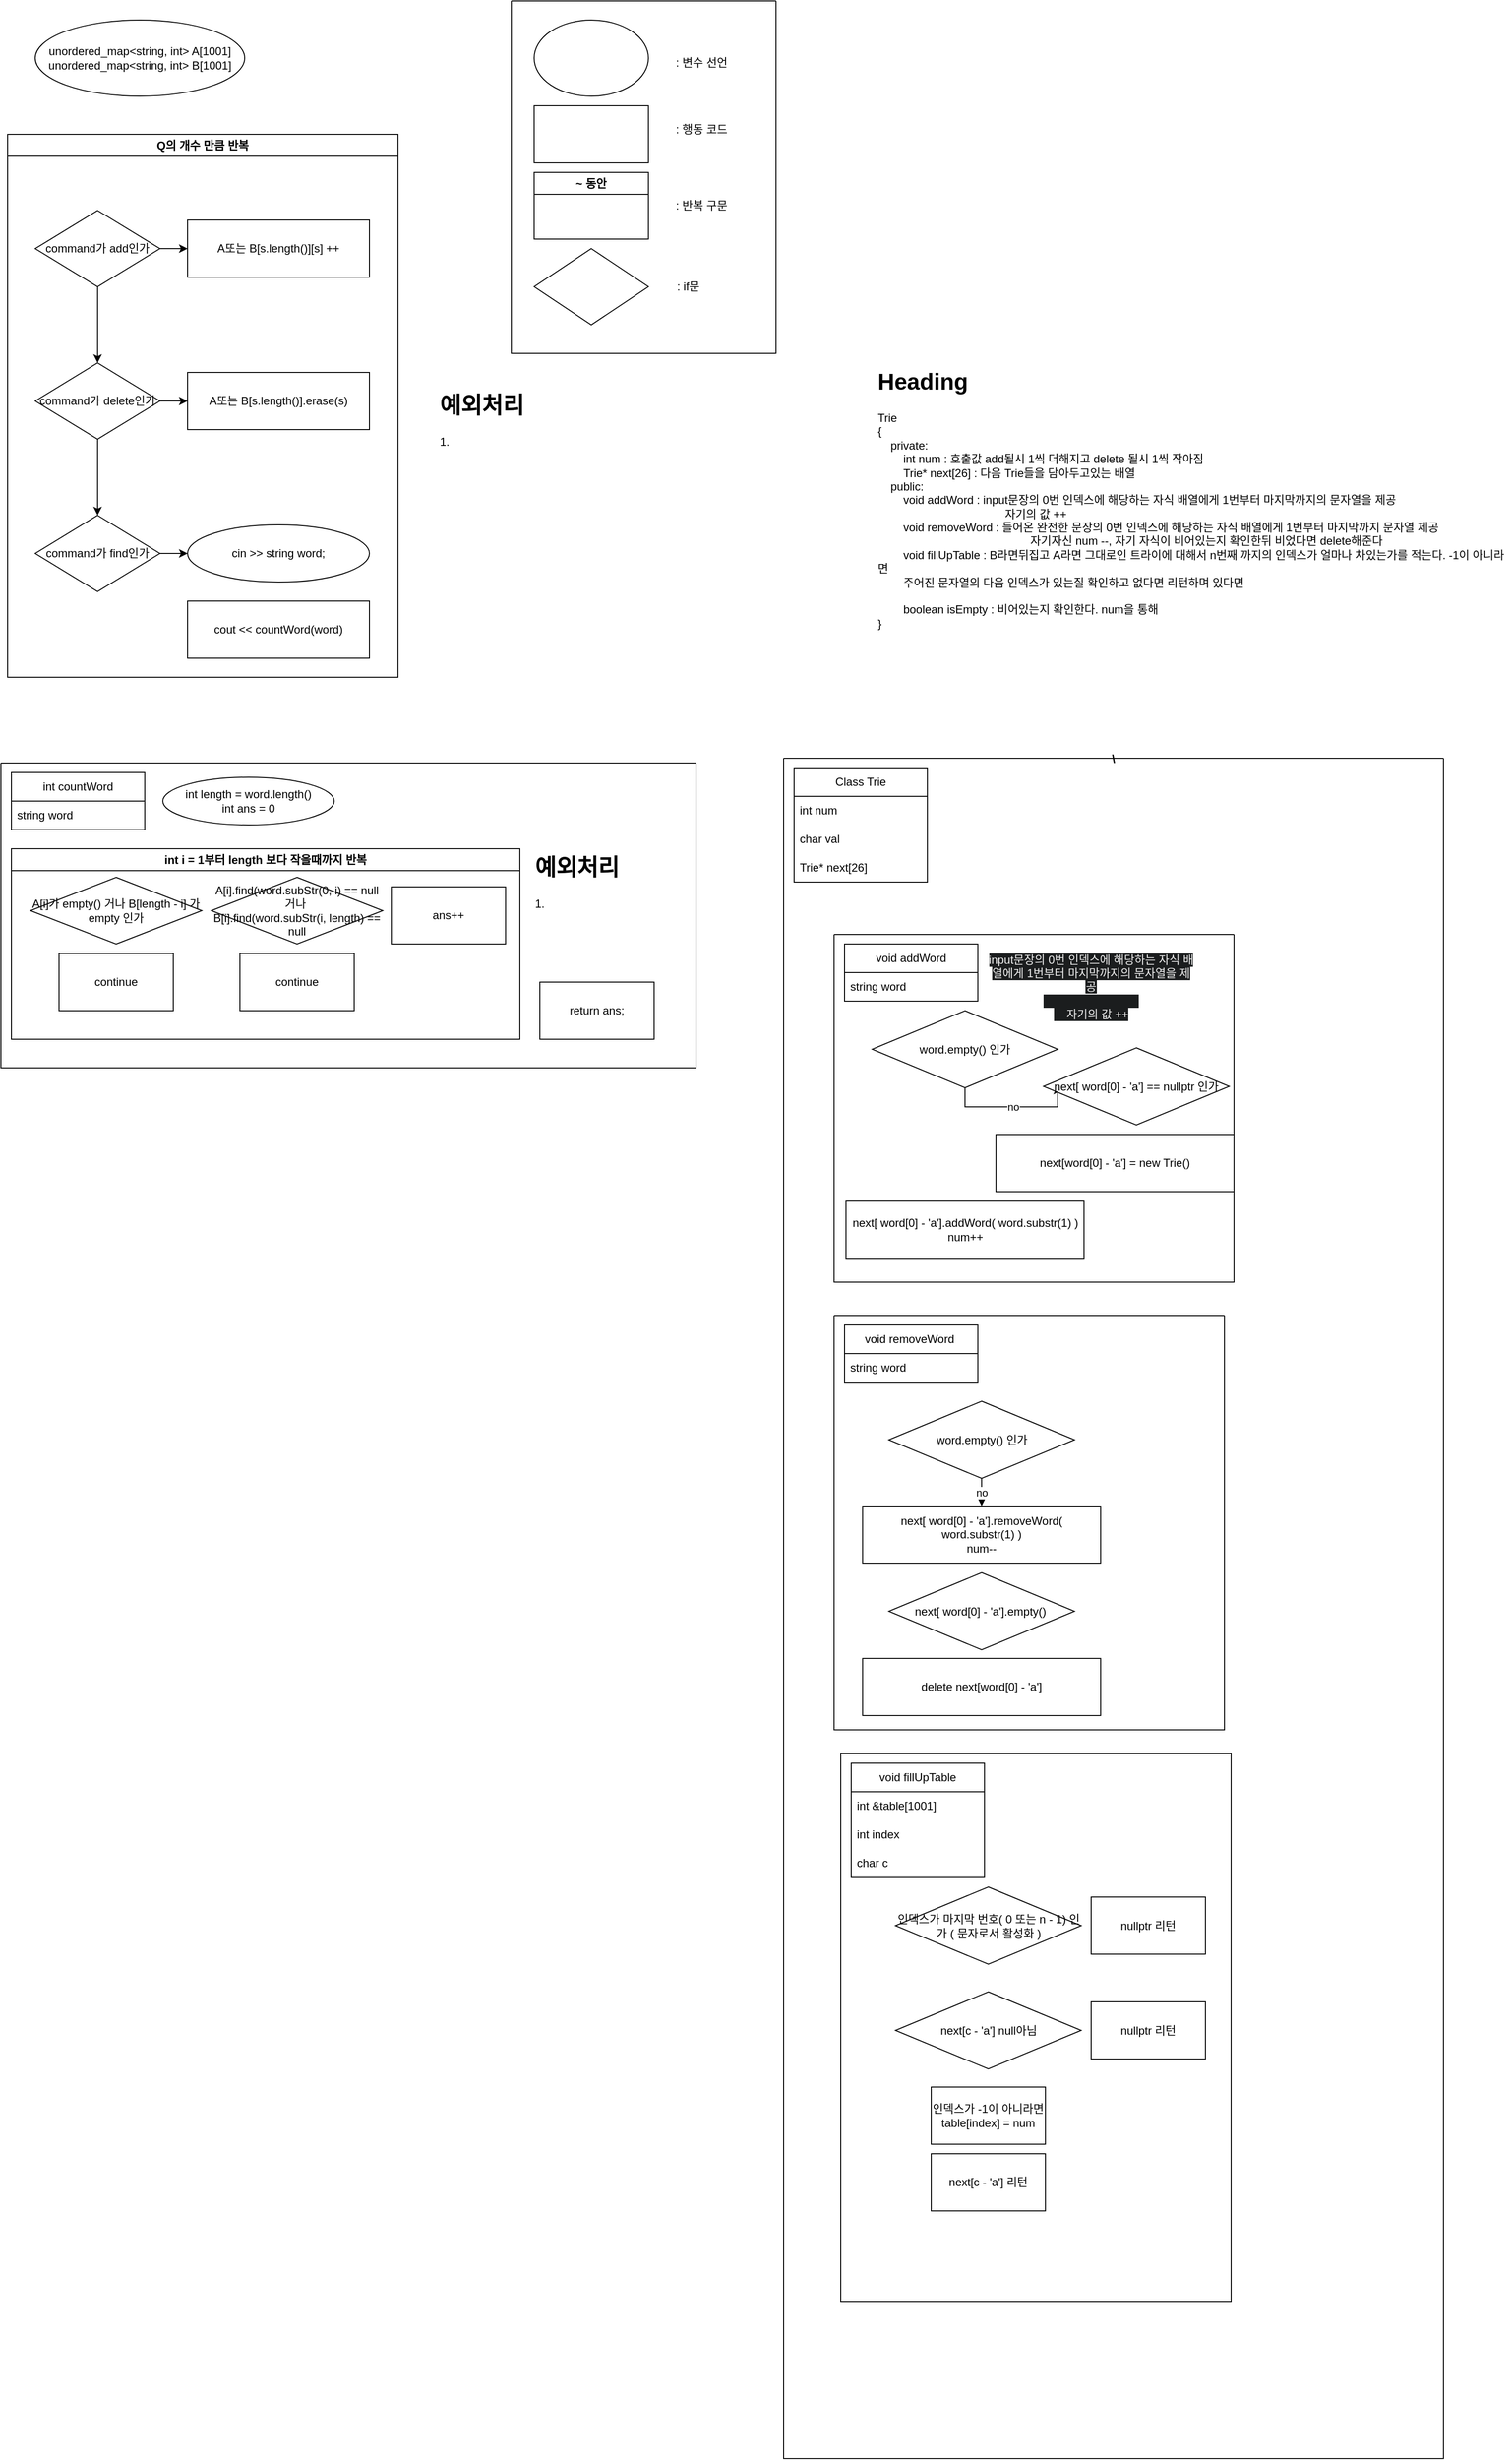 <mxfile version="23.1.5" type="device">
  <diagram name="페이지-1" id="mJYvhLLfE5og2Ke-VDfa">
    <mxGraphModel dx="1327" dy="783" grid="1" gridSize="10" guides="1" tooltips="1" connect="1" arrows="1" fold="1" page="1" pageScale="1" pageWidth="827" pageHeight="1169" math="0" shadow="0">
      <root>
        <mxCell id="0" />
        <mxCell id="1" parent="0" />
        <mxCell id="FhvKxsoOaMsX3Fl6zh21-1" value="" style="swimlane;startSize=0;" parent="1" vertex="1">
          <mxGeometry x="540" y="30" width="278" height="370" as="geometry" />
        </mxCell>
        <mxCell id="FhvKxsoOaMsX3Fl6zh21-2" value="" style="ellipse;whiteSpace=wrap;html=1;" parent="FhvKxsoOaMsX3Fl6zh21-1" vertex="1">
          <mxGeometry x="24" y="20" width="120" height="80" as="geometry" />
        </mxCell>
        <mxCell id="FhvKxsoOaMsX3Fl6zh21-3" value=": 변수 선언" style="text;html=1;align=center;verticalAlign=middle;whiteSpace=wrap;rounded=0;" parent="FhvKxsoOaMsX3Fl6zh21-1" vertex="1">
          <mxGeometry x="170" y="50" width="60" height="30" as="geometry" />
        </mxCell>
        <mxCell id="FhvKxsoOaMsX3Fl6zh21-4" value="" style="rounded=0;whiteSpace=wrap;html=1;" parent="FhvKxsoOaMsX3Fl6zh21-1" vertex="1">
          <mxGeometry x="24" y="110" width="120" height="60" as="geometry" />
        </mxCell>
        <mxCell id="FhvKxsoOaMsX3Fl6zh21-5" value=": 행동 코드" style="text;html=1;align=center;verticalAlign=middle;whiteSpace=wrap;rounded=0;" parent="FhvKxsoOaMsX3Fl6zh21-1" vertex="1">
          <mxGeometry x="170" y="120" width="60" height="30" as="geometry" />
        </mxCell>
        <mxCell id="FhvKxsoOaMsX3Fl6zh21-6" value="~ 동안" style="swimlane;whiteSpace=wrap;html=1;" parent="FhvKxsoOaMsX3Fl6zh21-1" vertex="1">
          <mxGeometry x="24" y="180" width="120" height="70" as="geometry" />
        </mxCell>
        <mxCell id="FhvKxsoOaMsX3Fl6zh21-7" value=": 반복 구문" style="text;html=1;align=center;verticalAlign=middle;whiteSpace=wrap;rounded=0;" parent="FhvKxsoOaMsX3Fl6zh21-1" vertex="1">
          <mxGeometry x="170" y="200" width="60" height="30" as="geometry" />
        </mxCell>
        <mxCell id="FhvKxsoOaMsX3Fl6zh21-8" value="" style="rhombus;whiteSpace=wrap;html=1;" parent="FhvKxsoOaMsX3Fl6zh21-1" vertex="1">
          <mxGeometry x="24" y="260" width="120" height="80" as="geometry" />
        </mxCell>
        <mxCell id="FhvKxsoOaMsX3Fl6zh21-9" value=": if문" style="text;html=1;align=center;verticalAlign=middle;whiteSpace=wrap;rounded=0;" parent="FhvKxsoOaMsX3Fl6zh21-1" vertex="1">
          <mxGeometry x="156" y="285" width="60" height="30" as="geometry" />
        </mxCell>
        <mxCell id="FhvKxsoOaMsX3Fl6zh21-10" value="unordered_map&amp;lt;string, int&amp;gt; A[1001]&lt;br&gt;unordered_map&amp;lt;string, int&amp;gt; B[1001]" style="ellipse;whiteSpace=wrap;html=1;" parent="1" vertex="1">
          <mxGeometry x="40" y="50" width="220" height="80" as="geometry" />
        </mxCell>
        <mxCell id="FhvKxsoOaMsX3Fl6zh21-12" value="" style="group" parent="1" vertex="1" connectable="0">
          <mxGeometry x="10" y="170" width="640" height="650" as="geometry" />
        </mxCell>
        <mxCell id="FhvKxsoOaMsX3Fl6zh21-13" value="Q의 개수 만큼 반복" style="swimlane;whiteSpace=wrap;html=1;" parent="FhvKxsoOaMsX3Fl6zh21-12" vertex="1">
          <mxGeometry x="1" width="410" height="570" as="geometry" />
        </mxCell>
        <mxCell id="FhvKxsoOaMsX3Fl6zh21-17" value="" style="edgeStyle=orthogonalEdgeStyle;rounded=0;orthogonalLoop=1;jettySize=auto;html=1;" parent="FhvKxsoOaMsX3Fl6zh21-13" source="FhvKxsoOaMsX3Fl6zh21-15" target="FhvKxsoOaMsX3Fl6zh21-16" edge="1">
          <mxGeometry relative="1" as="geometry" />
        </mxCell>
        <mxCell id="FhvKxsoOaMsX3Fl6zh21-21" value="" style="edgeStyle=orthogonalEdgeStyle;rounded=0;orthogonalLoop=1;jettySize=auto;html=1;" parent="FhvKxsoOaMsX3Fl6zh21-13" source="FhvKxsoOaMsX3Fl6zh21-15" target="FhvKxsoOaMsX3Fl6zh21-20" edge="1">
          <mxGeometry relative="1" as="geometry" />
        </mxCell>
        <mxCell id="FhvKxsoOaMsX3Fl6zh21-15" value="command가 add인가" style="rhombus;whiteSpace=wrap;html=1;" parent="FhvKxsoOaMsX3Fl6zh21-13" vertex="1">
          <mxGeometry x="29" y="80" width="131" height="80" as="geometry" />
        </mxCell>
        <mxCell id="FhvKxsoOaMsX3Fl6zh21-19" value="" style="edgeStyle=orthogonalEdgeStyle;rounded=0;orthogonalLoop=1;jettySize=auto;html=1;" parent="FhvKxsoOaMsX3Fl6zh21-13" source="FhvKxsoOaMsX3Fl6zh21-16" target="FhvKxsoOaMsX3Fl6zh21-18" edge="1">
          <mxGeometry relative="1" as="geometry" />
        </mxCell>
        <mxCell id="FhvKxsoOaMsX3Fl6zh21-23" value="" style="edgeStyle=orthogonalEdgeStyle;rounded=0;orthogonalLoop=1;jettySize=auto;html=1;" parent="FhvKxsoOaMsX3Fl6zh21-13" source="FhvKxsoOaMsX3Fl6zh21-16" target="FhvKxsoOaMsX3Fl6zh21-22" edge="1">
          <mxGeometry relative="1" as="geometry" />
        </mxCell>
        <mxCell id="FhvKxsoOaMsX3Fl6zh21-16" value="command가 delete인가" style="rhombus;whiteSpace=wrap;html=1;" parent="FhvKxsoOaMsX3Fl6zh21-13" vertex="1">
          <mxGeometry x="29" y="240" width="131" height="80" as="geometry" />
        </mxCell>
        <mxCell id="FhvKxsoOaMsX3Fl6zh21-28" value="" style="edgeStyle=orthogonalEdgeStyle;rounded=0;orthogonalLoop=1;jettySize=auto;html=1;" parent="FhvKxsoOaMsX3Fl6zh21-13" source="FhvKxsoOaMsX3Fl6zh21-18" target="FhvKxsoOaMsX3Fl6zh21-27" edge="1">
          <mxGeometry relative="1" as="geometry" />
        </mxCell>
        <mxCell id="FhvKxsoOaMsX3Fl6zh21-18" value="command가 find인가" style="rhombus;whiteSpace=wrap;html=1;" parent="FhvKxsoOaMsX3Fl6zh21-13" vertex="1">
          <mxGeometry x="29" y="400" width="131" height="80" as="geometry" />
        </mxCell>
        <mxCell id="FhvKxsoOaMsX3Fl6zh21-20" value="A또는 B[s.length()][s] ++" style="rounded=0;whiteSpace=wrap;html=1;" parent="FhvKxsoOaMsX3Fl6zh21-13" vertex="1">
          <mxGeometry x="189" y="90" width="191" height="60" as="geometry" />
        </mxCell>
        <mxCell id="FhvKxsoOaMsX3Fl6zh21-22" value="A또는 B[s.length()].erase(s)" style="rounded=0;whiteSpace=wrap;html=1;" parent="FhvKxsoOaMsX3Fl6zh21-13" vertex="1">
          <mxGeometry x="189" y="250" width="191" height="60" as="geometry" />
        </mxCell>
        <mxCell id="FhvKxsoOaMsX3Fl6zh21-26" value="cout &amp;lt;&amp;lt; countWord(word)" style="whiteSpace=wrap;html=1;" parent="FhvKxsoOaMsX3Fl6zh21-13" vertex="1">
          <mxGeometry x="189" y="490" width="191" height="60" as="geometry" />
        </mxCell>
        <mxCell id="FhvKxsoOaMsX3Fl6zh21-27" value="cin &amp;gt;&amp;gt; string word;" style="ellipse;whiteSpace=wrap;html=1;" parent="FhvKxsoOaMsX3Fl6zh21-13" vertex="1">
          <mxGeometry x="189" y="410" width="191" height="60" as="geometry" />
        </mxCell>
        <mxCell id="FhvKxsoOaMsX3Fl6zh21-14" value="&lt;h1&gt;예외처리&lt;/h1&gt;&lt;p&gt;1.&amp;nbsp;&lt;/p&gt;" style="text;html=1;spacing=5;spacingTop=-20;whiteSpace=wrap;overflow=hidden;rounded=0;" parent="FhvKxsoOaMsX3Fl6zh21-12" vertex="1">
          <mxGeometry x="450" y="265" width="190" height="120" as="geometry" />
        </mxCell>
        <mxCell id="FhvKxsoOaMsX3Fl6zh21-35" value="" style="swimlane;startSize=0;" parent="1" vertex="1">
          <mxGeometry x="4" y="830" width="730" height="320" as="geometry" />
        </mxCell>
        <mxCell id="FhvKxsoOaMsX3Fl6zh21-29" value="int countWord" style="swimlane;fontStyle=0;childLayout=stackLayout;horizontal=1;startSize=30;horizontalStack=0;resizeParent=1;resizeParentMax=0;resizeLast=0;collapsible=1;marginBottom=0;whiteSpace=wrap;html=1;" parent="FhvKxsoOaMsX3Fl6zh21-35" vertex="1">
          <mxGeometry x="11" y="10" width="140" height="60" as="geometry" />
        </mxCell>
        <mxCell id="FhvKxsoOaMsX3Fl6zh21-30" value="string word" style="text;strokeColor=none;fillColor=none;align=left;verticalAlign=middle;spacingLeft=4;spacingRight=4;overflow=hidden;points=[[0,0.5],[1,0.5]];portConstraint=eastwest;rotatable=0;whiteSpace=wrap;html=1;" parent="FhvKxsoOaMsX3Fl6zh21-29" vertex="1">
          <mxGeometry y="30" width="140" height="30" as="geometry" />
        </mxCell>
        <mxCell id="FhvKxsoOaMsX3Fl6zh21-37" value="int length = word.length()&lt;br&gt;int ans = 0" style="ellipse;whiteSpace=wrap;html=1;" parent="FhvKxsoOaMsX3Fl6zh21-35" vertex="1">
          <mxGeometry x="170" y="15" width="180" height="50" as="geometry" />
        </mxCell>
        <mxCell id="FhvKxsoOaMsX3Fl6zh21-40" value="return ans;" style="rounded=0;whiteSpace=wrap;html=1;" parent="FhvKxsoOaMsX3Fl6zh21-35" vertex="1">
          <mxGeometry x="566" y="230" width="120" height="60" as="geometry" />
        </mxCell>
        <mxCell id="FhvKxsoOaMsX3Fl6zh21-55" value="" style="group" parent="FhvKxsoOaMsX3Fl6zh21-35" vertex="1" connectable="0">
          <mxGeometry y="80" width="730" height="210" as="geometry" />
        </mxCell>
        <mxCell id="FhvKxsoOaMsX3Fl6zh21-57" value="&lt;h1&gt;예외처리&lt;/h1&gt;&lt;p&gt;1.&amp;nbsp;&lt;/p&gt;" style="text;html=1;spacing=5;spacingTop=-20;whiteSpace=wrap;overflow=hidden;rounded=0;" parent="FhvKxsoOaMsX3Fl6zh21-55" vertex="1">
          <mxGeometry x="556" y="10" width="155" height="120" as="geometry" />
        </mxCell>
        <mxCell id="FhvKxsoOaMsX3Fl6zh21-39" value="int i = 1부터 length 보다 작을때까지 반복" style="swimlane;whiteSpace=wrap;html=1;" parent="FhvKxsoOaMsX3Fl6zh21-55" vertex="1">
          <mxGeometry x="11" y="10" width="534" height="200" as="geometry" />
        </mxCell>
        <mxCell id="FhvKxsoOaMsX3Fl6zh21-42" value="A[i]가 empty() 거나 B[length - i] 가 empty 인가" style="rhombus;whiteSpace=wrap;html=1;" parent="FhvKxsoOaMsX3Fl6zh21-39" vertex="1">
          <mxGeometry x="20" y="30" width="180" height="70" as="geometry" />
        </mxCell>
        <mxCell id="FhvKxsoOaMsX3Fl6zh21-44" value="continue" style="rounded=0;whiteSpace=wrap;html=1;" parent="FhvKxsoOaMsX3Fl6zh21-39" vertex="1">
          <mxGeometry x="50" y="110" width="120" height="60" as="geometry" />
        </mxCell>
        <mxCell id="FhvKxsoOaMsX3Fl6zh21-47" value="A[i].find(word.subStr(0, i) == null 거나&amp;nbsp;&lt;br&gt;B[i].find(word.subStr(i, length) == null" style="rhombus;whiteSpace=wrap;html=1;" parent="FhvKxsoOaMsX3Fl6zh21-39" vertex="1">
          <mxGeometry x="210" y="30" width="180" height="70" as="geometry" />
        </mxCell>
        <mxCell id="FhvKxsoOaMsX3Fl6zh21-48" value="continue" style="rounded=0;whiteSpace=wrap;html=1;" parent="FhvKxsoOaMsX3Fl6zh21-39" vertex="1">
          <mxGeometry x="240" y="110" width="120" height="60" as="geometry" />
        </mxCell>
        <mxCell id="FhvKxsoOaMsX3Fl6zh21-54" value="ans++" style="rounded=0;whiteSpace=wrap;html=1;" parent="FhvKxsoOaMsX3Fl6zh21-39" vertex="1">
          <mxGeometry x="399" y="40" width="120" height="60" as="geometry" />
        </mxCell>
        <mxCell id="P_EoNst60TyOaDxSn-2_-1" value="&lt;h1&gt;Heading&lt;/h1&gt;&lt;p&gt;Trie &lt;br/&gt;{&lt;br/&gt;&lt;span style=&quot;white-space: pre;&quot;&gt;&amp;nbsp;&amp;nbsp;&amp;nbsp;&amp;nbsp;&lt;/span&gt;private:&lt;br/&gt;&lt;span style=&quot;white-space: pre;&quot;&gt;&amp;nbsp;&amp;nbsp;&amp;nbsp;&amp;nbsp;&lt;/span&gt;&lt;span style=&quot;white-space: pre;&quot;&gt;&amp;nbsp;&amp;nbsp;&amp;nbsp;&amp;nbsp;&lt;/span&gt;int num : 호출값 add될시 1씩 더해지고 delete 될시 1씩 작아짐 &lt;br/&gt;&lt;span style=&quot;white-space: pre;&quot;&gt;&amp;nbsp;&amp;nbsp;&amp;nbsp;&amp;nbsp;&lt;/span&gt;&lt;span style=&quot;white-space: pre;&quot;&gt;&amp;nbsp;&amp;nbsp;&amp;nbsp;&amp;nbsp;&lt;/span&gt;Trie* next[26] : 다음 Trie들을 담아두고있는 배열&lt;br/&gt;&lt;span style=&quot;white-space: pre;&quot;&gt;&amp;nbsp;&amp;nbsp;&amp;nbsp;&amp;nbsp;&lt;/span&gt;public:&lt;br/&gt;&lt;span style=&quot;white-space: pre;&quot;&gt;&amp;nbsp;&amp;nbsp;&amp;nbsp;&amp;nbsp;&lt;/span&gt;&lt;span style=&quot;white-space: pre;&quot;&gt;&amp;nbsp;&amp;nbsp;&amp;nbsp;&amp;nbsp;&lt;/span&gt;void addWord : input문장의 0번 인덱스에 해당하는 자식 배열에게 1번부터 마지막까지의 문자열을 제공&lt;br/&gt;&lt;span style=&quot;white-space: pre;&quot;&gt;&amp;nbsp;&amp;nbsp;&amp;nbsp;&amp;nbsp;&lt;/span&gt;&lt;span style=&quot;white-space: pre;&quot;&gt;&amp;nbsp;&amp;nbsp;&amp;nbsp;&amp;nbsp;&lt;/span&gt;&lt;span style=&quot;white-space: pre;&quot;&gt;&amp;nbsp;&amp;nbsp;&amp;nbsp;&amp;nbsp;&lt;/span&gt;&lt;span style=&quot;white-space: pre;&quot;&gt;&amp;nbsp;&amp;nbsp;&amp;nbsp;&amp;nbsp;&lt;/span&gt;&lt;span style=&quot;white-space: pre;&quot;&gt;&amp;nbsp;&amp;nbsp;&amp;nbsp;&amp;nbsp;&lt;/span&gt;&lt;span style=&quot;white-space: pre;&quot;&gt;&amp;nbsp;&amp;nbsp;&amp;nbsp;&amp;nbsp;&lt;/span&gt;&lt;span style=&quot;white-space: pre;&quot;&gt;&amp;nbsp;&amp;nbsp;&amp;nbsp;&amp;nbsp;&lt;/span&gt;&lt;span style=&quot;white-space: pre;&quot;&gt;&amp;nbsp;&amp;nbsp;&amp;nbsp;&amp;nbsp;&lt;/span&gt;&lt;span style=&quot;white-space: pre;&quot;&gt;&amp;nbsp;&amp;nbsp;&amp;nbsp;&amp;nbsp;&lt;/span&gt;&lt;span style=&quot;white-space: pre;&quot;&gt;&amp;nbsp;&amp;nbsp;&amp;nbsp;&amp;nbsp;&lt;/span&gt;자기의 값 ++  &lt;br/&gt;&lt;span style=&quot;white-space: pre;&quot;&gt;&amp;nbsp;&amp;nbsp;&amp;nbsp;&amp;nbsp;&lt;/span&gt;&lt;span style=&quot;white-space: pre;&quot;&gt;&amp;nbsp;&amp;nbsp;&amp;nbsp;&amp;nbsp;&lt;/span&gt;void removeWord : 들어온 완전한 문장의 0번 인덱스에 해당하는 자식 배열에게 1번부터 마지막까지 문자열 제공&lt;br/&gt;&lt;span style=&quot;white-space: pre;&quot;&gt;&amp;nbsp;&amp;nbsp;&amp;nbsp;&amp;nbsp;&lt;/span&gt;&lt;span style=&quot;white-space: pre;&quot;&gt;&amp;nbsp;&amp;nbsp;&amp;nbsp;&amp;nbsp;&lt;/span&gt;&lt;span style=&quot;white-space: pre;&quot;&gt;&amp;nbsp;&amp;nbsp;&amp;nbsp;&amp;nbsp;&lt;/span&gt;&lt;span style=&quot;white-space: pre;&quot;&gt;&amp;nbsp;&amp;nbsp;&amp;nbsp;&amp;nbsp;&lt;/span&gt;&lt;span style=&quot;white-space: pre;&quot;&gt;&amp;nbsp;&amp;nbsp;&amp;nbsp;&amp;nbsp;&lt;/span&gt;&lt;span style=&quot;white-space: pre;&quot;&gt;&amp;nbsp;&amp;nbsp;&amp;nbsp;&amp;nbsp;&lt;/span&gt;&lt;span style=&quot;white-space: pre;&quot;&gt;&amp;nbsp;&amp;nbsp;&amp;nbsp;&amp;nbsp;&lt;/span&gt;&lt;span style=&quot;white-space: pre;&quot;&gt;&amp;nbsp;&amp;nbsp;&amp;nbsp;&amp;nbsp;&lt;/span&gt;&lt;span style=&quot;white-space: pre;&quot;&gt;&amp;nbsp;&amp;nbsp;&amp;nbsp;&amp;nbsp;&lt;/span&gt;&lt;span style=&quot;white-space: pre;&quot;&gt;&amp;nbsp;&amp;nbsp;&amp;nbsp;&amp;nbsp;&lt;/span&gt;&lt;span style=&quot;white-space: pre;&quot;&gt;&amp;nbsp;&amp;nbsp;&amp;nbsp;&amp;nbsp;&lt;/span&gt;&lt;span style=&quot;white-space: pre;&quot;&gt;&amp;nbsp;&amp;nbsp;&amp;nbsp;&amp;nbsp;&lt;/span&gt;자기자신 num --, 자기 자식이 비어있는지 확인한뒤 비었다면 delete해준다&lt;br/&gt;&lt;span style=&quot;white-space: pre;&quot;&gt;&amp;nbsp;&amp;nbsp;&amp;nbsp;&amp;nbsp;&lt;/span&gt;&lt;span style=&quot;white-space: pre;&quot;&gt;&amp;nbsp;&amp;nbsp;&amp;nbsp;&amp;nbsp;&lt;/span&gt;void fillUpTable : B라면뒤집고 A라면 그대로인 트라이에 대해서 n번째 까지의 인덱스가 얼마나 차있는가를 적는다. -1이 아니라면&lt;br/&gt;&lt;span style=&quot;white-space: pre;&quot;&gt;&amp;nbsp;&amp;nbsp;&amp;nbsp;&amp;nbsp;&lt;/span&gt;&lt;span style=&quot;white-space: pre;&quot;&gt;&amp;nbsp;&amp;nbsp;&amp;nbsp;&amp;nbsp;&lt;/span&gt;주어진 문자열의 다음 인덱스가 있는질 확인하고 없다면 리턴하며 있다면&lt;br/&gt;&lt;span style=&quot;white-space: pre;&quot;&gt;&amp;nbsp;&amp;nbsp;&amp;nbsp;&amp;nbsp;&lt;/span&gt;&lt;span style=&quot;white-space: pre;&quot;&gt;&amp;nbsp;&amp;nbsp;&amp;nbsp;&amp;nbsp;&lt;/span&gt;&lt;span style=&quot;white-space: pre;&quot;&gt;&amp;nbsp;&amp;nbsp;&amp;nbsp;&amp;nbsp;&lt;/span&gt;&lt;br/&gt;&lt;span style=&quot;white-space: pre;&quot;&gt;&amp;nbsp;&amp;nbsp;&amp;nbsp;&amp;nbsp;&lt;/span&gt;&lt;span style=&quot;white-space: pre;&quot;&gt;&amp;nbsp;&amp;nbsp;&amp;nbsp;&amp;nbsp;&lt;/span&gt;boolean isEmpty : 비어있는지 확인한다. num을 통해&lt;br/&gt;}&amp;nbsp;&lt;br/&gt;&lt;br&gt;&lt;/p&gt;" style="text;html=1;spacing=5;spacingTop=-20;whiteSpace=wrap;overflow=hidden;rounded=0;" parent="1" vertex="1">
          <mxGeometry x="920" y="410" width="670" height="390" as="geometry" />
        </mxCell>
        <mxCell id="P_EoNst60TyOaDxSn-2_-7" value="\" style="swimlane;startSize=0;" parent="1" vertex="1">
          <mxGeometry x="826" y="825" width="693" height="1785" as="geometry" />
        </mxCell>
        <mxCell id="P_EoNst60TyOaDxSn-2_-8" value="Class Trie" style="swimlane;fontStyle=0;childLayout=stackLayout;horizontal=1;startSize=30;horizontalStack=0;resizeParent=1;resizeParentMax=0;resizeLast=0;collapsible=1;marginBottom=0;whiteSpace=wrap;html=1;" parent="P_EoNst60TyOaDxSn-2_-7" vertex="1">
          <mxGeometry x="11" y="10" width="140" height="120" as="geometry" />
        </mxCell>
        <mxCell id="P_EoNst60TyOaDxSn-2_-12" value="int num" style="text;strokeColor=none;fillColor=none;align=left;verticalAlign=middle;spacingLeft=4;spacingRight=4;overflow=hidden;points=[[0,0.5],[1,0.5]];portConstraint=eastwest;rotatable=0;whiteSpace=wrap;html=1;" parent="P_EoNst60TyOaDxSn-2_-8" vertex="1">
          <mxGeometry y="30" width="140" height="30" as="geometry" />
        </mxCell>
        <mxCell id="P_EoNst60TyOaDxSn-2_-13" value="char val" style="text;strokeColor=none;fillColor=none;align=left;verticalAlign=middle;spacingLeft=4;spacingRight=4;overflow=hidden;points=[[0,0.5],[1,0.5]];portConstraint=eastwest;rotatable=0;whiteSpace=wrap;html=1;" parent="P_EoNst60TyOaDxSn-2_-8" vertex="1">
          <mxGeometry y="60" width="140" height="30" as="geometry" />
        </mxCell>
        <mxCell id="P_EoNst60TyOaDxSn-2_-9" value="Trie* next[26]" style="text;strokeColor=none;fillColor=none;align=left;verticalAlign=middle;spacingLeft=4;spacingRight=4;overflow=hidden;points=[[0,0.5],[1,0.5]];portConstraint=eastwest;rotatable=0;whiteSpace=wrap;html=1;" parent="P_EoNst60TyOaDxSn-2_-8" vertex="1">
          <mxGeometry y="90" width="140" height="30" as="geometry" />
        </mxCell>
        <mxCell id="P_EoNst60TyOaDxSn-2_-14" value="" style="swimlane;startSize=0;" parent="P_EoNst60TyOaDxSn-2_-7" vertex="1">
          <mxGeometry x="53" y="185" width="420" height="365" as="geometry" />
        </mxCell>
        <mxCell id="P_EoNst60TyOaDxSn-2_-15" value="void addWord" style="swimlane;fontStyle=0;childLayout=stackLayout;horizontal=1;startSize=30;horizontalStack=0;resizeParent=1;resizeParentMax=0;resizeLast=0;collapsible=1;marginBottom=0;whiteSpace=wrap;html=1;" parent="P_EoNst60TyOaDxSn-2_-14" vertex="1">
          <mxGeometry x="11" y="10" width="140" height="60" as="geometry" />
        </mxCell>
        <mxCell id="P_EoNst60TyOaDxSn-2_-16" value="string word" style="text;strokeColor=none;fillColor=none;align=left;verticalAlign=middle;spacingLeft=4;spacingRight=4;overflow=hidden;points=[[0,0.5],[1,0.5]];portConstraint=eastwest;rotatable=0;whiteSpace=wrap;html=1;" parent="P_EoNst60TyOaDxSn-2_-15" vertex="1">
          <mxGeometry y="30" width="140" height="30" as="geometry" />
        </mxCell>
        <mxCell id="P_EoNst60TyOaDxSn-2_-18" value="next[ word[0] - &#39;a&#39;].addWord( word.substr(1) )&lt;br&gt;num++" style="rounded=0;whiteSpace=wrap;html=1;" parent="P_EoNst60TyOaDxSn-2_-14" vertex="1">
          <mxGeometry x="12.5" y="280" width="250" height="60" as="geometry" />
        </mxCell>
        <mxCell id="P_EoNst60TyOaDxSn-2_-21" value="no" style="edgeStyle=orthogonalEdgeStyle;rounded=0;orthogonalLoop=1;jettySize=auto;html=1;entryX=0.076;entryY=0.491;entryDx=0;entryDy=0;entryPerimeter=0;" parent="P_EoNst60TyOaDxSn-2_-14" source="P_EoNst60TyOaDxSn-2_-19" target="P_EoNst60TyOaDxSn-2_-46" edge="1">
          <mxGeometry relative="1" as="geometry" />
        </mxCell>
        <mxCell id="P_EoNst60TyOaDxSn-2_-19" value="word.empty() 인가" style="rhombus;whiteSpace=wrap;html=1;" parent="P_EoNst60TyOaDxSn-2_-14" vertex="1">
          <mxGeometry x="40" y="80" width="195" height="81" as="geometry" />
        </mxCell>
        <mxCell id="P_EoNst60TyOaDxSn-2_-24" value="&lt;br&gt;&lt;span style=&quot;color: rgb(240, 240, 240); font-family: Helvetica; font-size: 12px; font-style: normal; font-variant-ligatures: normal; font-variant-caps: normal; font-weight: 400; letter-spacing: normal; orphans: 2; text-align: center; text-indent: 0px; text-transform: none; widows: 2; word-spacing: 0px; -webkit-text-stroke-width: 0px; background-color: rgb(27, 29, 30); text-decoration-thickness: initial; text-decoration-style: initial; text-decoration-color: initial; float: none; display: inline !important;&quot;&gt;input문장의 0번 인덱스에 해당하는 자식 배열에게 1번부터 마지막까지의 문자열을 제공&lt;/span&gt;&lt;br style=&quot;border-color: rgb(0, 0, 0); color: rgb(240, 240, 240); font-family: Helvetica; font-size: 12px; font-style: normal; font-variant-ligatures: normal; font-variant-caps: normal; font-weight: 400; letter-spacing: normal; orphans: 2; text-indent: 0px; text-transform: none; widows: 2; word-spacing: 0px; -webkit-text-stroke-width: 0px; background-color: rgb(27, 29, 30); text-decoration-thickness: initial; text-decoration-style: initial; text-decoration-color: initial; text-align: left;&quot;&gt;&lt;span style=&quot;border-color: rgb(0, 0, 0); color: rgb(240, 240, 240); font-family: Helvetica; font-size: 12px; font-style: normal; font-variant-ligatures: normal; font-variant-caps: normal; font-weight: 400; letter-spacing: normal; orphans: 2; text-indent: 0px; text-transform: none; widows: 2; word-spacing: 0px; -webkit-text-stroke-width: 0px; background-color: rgb(27, 29, 30); text-decoration-thickness: initial; text-decoration-style: initial; text-decoration-color: initial; text-align: left;&quot;&gt;&amp;nbsp;&amp;nbsp;&amp;nbsp;&amp;nbsp;&lt;/span&gt;&lt;span style=&quot;border-color: rgb(0, 0, 0); color: rgb(240, 240, 240); font-family: Helvetica; font-size: 12px; font-style: normal; font-variant-ligatures: normal; font-variant-caps: normal; font-weight: 400; letter-spacing: normal; orphans: 2; text-indent: 0px; text-transform: none; widows: 2; word-spacing: 0px; -webkit-text-stroke-width: 0px; background-color: rgb(27, 29, 30); text-decoration-thickness: initial; text-decoration-style: initial; text-decoration-color: initial; text-align: left;&quot;&gt;&amp;nbsp;&amp;nbsp;&amp;nbsp;&amp;nbsp;&lt;/span&gt;&lt;span style=&quot;border-color: rgb(0, 0, 0); color: rgb(240, 240, 240); font-family: Helvetica; font-size: 12px; font-style: normal; font-variant-ligatures: normal; font-variant-caps: normal; font-weight: 400; letter-spacing: normal; orphans: 2; text-indent: 0px; text-transform: none; widows: 2; word-spacing: 0px; -webkit-text-stroke-width: 0px; background-color: rgb(27, 29, 30); text-decoration-thickness: initial; text-decoration-style: initial; text-decoration-color: initial; text-align: left;&quot;&gt;&amp;nbsp;&amp;nbsp;&amp;nbsp;&amp;nbsp;&lt;/span&gt;&lt;span style=&quot;border-color: rgb(0, 0, 0); color: rgb(240, 240, 240); font-family: Helvetica; font-size: 12px; font-style: normal; font-variant-ligatures: normal; font-variant-caps: normal; font-weight: 400; letter-spacing: normal; orphans: 2; text-indent: 0px; text-transform: none; widows: 2; word-spacing: 0px; -webkit-text-stroke-width: 0px; background-color: rgb(27, 29, 30); text-decoration-thickness: initial; text-decoration-style: initial; text-decoration-color: initial; text-align: left;&quot;&gt;&amp;nbsp;&amp;nbsp;&amp;nbsp;&amp;nbsp;&lt;/span&gt;&lt;span style=&quot;border-color: rgb(0, 0, 0); color: rgb(240, 240, 240); font-family: Helvetica; font-size: 12px; font-style: normal; font-variant-ligatures: normal; font-variant-caps: normal; font-weight: 400; letter-spacing: normal; orphans: 2; text-indent: 0px; text-transform: none; widows: 2; word-spacing: 0px; -webkit-text-stroke-width: 0px; background-color: rgb(27, 29, 30); text-decoration-thickness: initial; text-decoration-style: initial; text-decoration-color: initial; text-align: left;&quot;&gt;&amp;nbsp;&amp;nbsp;&amp;nbsp;&amp;nbsp;&lt;/span&gt;&lt;span style=&quot;border-color: rgb(0, 0, 0); color: rgb(240, 240, 240); font-family: Helvetica; font-size: 12px; font-style: normal; font-variant-ligatures: normal; font-variant-caps: normal; font-weight: 400; letter-spacing: normal; orphans: 2; text-indent: 0px; text-transform: none; widows: 2; word-spacing: 0px; -webkit-text-stroke-width: 0px; background-color: rgb(27, 29, 30); text-decoration-thickness: initial; text-decoration-style: initial; text-decoration-color: initial; text-align: left;&quot;&gt;&amp;nbsp;&amp;nbsp;&amp;nbsp;&amp;nbsp;&lt;/span&gt;&lt;span style=&quot;border-color: rgb(0, 0, 0); color: rgb(240, 240, 240); font-family: Helvetica; font-size: 12px; font-style: normal; font-variant-ligatures: normal; font-variant-caps: normal; font-weight: 400; letter-spacing: normal; orphans: 2; text-indent: 0px; text-transform: none; widows: 2; word-spacing: 0px; -webkit-text-stroke-width: 0px; background-color: rgb(27, 29, 30); text-decoration-thickness: initial; text-decoration-style: initial; text-decoration-color: initial; text-align: left;&quot;&gt;&amp;nbsp;&amp;nbsp;&amp;nbsp;&amp;nbsp;&lt;/span&gt;&lt;span style=&quot;border-color: rgb(0, 0, 0); color: rgb(240, 240, 240); font-family: Helvetica; font-size: 12px; font-style: normal; font-variant-ligatures: normal; font-variant-caps: normal; font-weight: 400; letter-spacing: normal; orphans: 2; text-indent: 0px; text-transform: none; widows: 2; word-spacing: 0px; -webkit-text-stroke-width: 0px; background-color: rgb(27, 29, 30); text-decoration-thickness: initial; text-decoration-style: initial; text-decoration-color: initial; text-align: left;&quot;&gt;&amp;nbsp;&amp;nbsp;&lt;br&gt;&amp;nbsp;&amp;nbsp;&lt;/span&gt;&lt;span style=&quot;border-color: rgb(0, 0, 0); color: rgb(240, 240, 240); font-family: Helvetica; font-size: 12px; font-style: normal; font-variant-ligatures: normal; font-variant-caps: normal; font-weight: 400; letter-spacing: normal; orphans: 2; text-indent: 0px; text-transform: none; widows: 2; word-spacing: 0px; -webkit-text-stroke-width: 0px; background-color: rgb(27, 29, 30); text-decoration-thickness: initial; text-decoration-style: initial; text-decoration-color: initial; text-align: left;&quot;&gt;&amp;nbsp;&amp;nbsp;&lt;/span&gt;&lt;span style=&quot;border-color: rgb(0, 0, 0); color: rgb(240, 240, 240); font-family: Helvetica; font-size: 12px; font-style: normal; font-variant-ligatures: normal; font-variant-caps: normal; font-weight: 400; letter-spacing: normal; orphans: 2; text-indent: 0px; text-transform: none; widows: 2; word-spacing: 0px; -webkit-text-stroke-width: 0px; background-color: rgb(27, 29, 30); text-decoration-thickness: initial; text-decoration-style: initial; text-decoration-color: initial; text-align: left;&quot;&gt;자기의 값 ++&lt;/span&gt;&lt;div&gt;&lt;br/&gt;&lt;/div&gt;" style="text;html=1;align=center;verticalAlign=middle;whiteSpace=wrap;rounded=0;" parent="P_EoNst60TyOaDxSn-2_-14" vertex="1">
          <mxGeometry x="160" y="40" width="220" height="30" as="geometry" />
        </mxCell>
        <mxCell id="P_EoNst60TyOaDxSn-2_-45" value="next[word[0] - &#39;a&#39;] = new Trie()" style="rounded=0;whiteSpace=wrap;html=1;" parent="P_EoNst60TyOaDxSn-2_-14" vertex="1">
          <mxGeometry x="170" y="210" width="250" height="60" as="geometry" />
        </mxCell>
        <mxCell id="P_EoNst60TyOaDxSn-2_-46" value="next[ word[0] - &#39;a&#39;] == nullptr 인가" style="rhombus;whiteSpace=wrap;html=1;" parent="P_EoNst60TyOaDxSn-2_-14" vertex="1">
          <mxGeometry x="220" y="119" width="195" height="81" as="geometry" />
        </mxCell>
        <mxCell id="P_EoNst60TyOaDxSn-2_-29" value="" style="swimlane;startSize=0;" parent="P_EoNst60TyOaDxSn-2_-7" vertex="1">
          <mxGeometry x="53" y="585" width="410" height="435" as="geometry" />
        </mxCell>
        <mxCell id="P_EoNst60TyOaDxSn-2_-30" value="void&amp;nbsp;removeWord&amp;nbsp;" style="swimlane;fontStyle=0;childLayout=stackLayout;horizontal=1;startSize=30;horizontalStack=0;resizeParent=1;resizeParentMax=0;resizeLast=0;collapsible=1;marginBottom=0;whiteSpace=wrap;html=1;" parent="P_EoNst60TyOaDxSn-2_-29" vertex="1">
          <mxGeometry x="11" y="10" width="140" height="60" as="geometry" />
        </mxCell>
        <mxCell id="P_EoNst60TyOaDxSn-2_-31" value="string word" style="text;strokeColor=none;fillColor=none;align=left;verticalAlign=middle;spacingLeft=4;spacingRight=4;overflow=hidden;points=[[0,0.5],[1,0.5]];portConstraint=eastwest;rotatable=0;whiteSpace=wrap;html=1;" parent="P_EoNst60TyOaDxSn-2_-30" vertex="1">
          <mxGeometry y="30" width="140" height="30" as="geometry" />
        </mxCell>
        <mxCell id="P_EoNst60TyOaDxSn-2_-32" value="word.empty() 인가" style="rhombus;whiteSpace=wrap;html=1;" parent="P_EoNst60TyOaDxSn-2_-29" vertex="1">
          <mxGeometry x="57.5" y="90" width="195" height="81" as="geometry" />
        </mxCell>
        <mxCell id="P_EoNst60TyOaDxSn-2_-33" value="next[ word[0] - &#39;a&#39;].removeWord( word.substr(1) )&lt;br&gt;num--" style="rounded=0;whiteSpace=wrap;html=1;" parent="P_EoNst60TyOaDxSn-2_-29" vertex="1">
          <mxGeometry x="30" y="200" width="250" height="60" as="geometry" />
        </mxCell>
        <mxCell id="P_EoNst60TyOaDxSn-2_-34" value="no" style="edgeStyle=orthogonalEdgeStyle;rounded=0;orthogonalLoop=1;jettySize=auto;html=1;exitX=0.5;exitY=1;exitDx=0;exitDy=0;" parent="P_EoNst60TyOaDxSn-2_-29" source="P_EoNst60TyOaDxSn-2_-32" target="P_EoNst60TyOaDxSn-2_-33" edge="1">
          <mxGeometry relative="1" as="geometry">
            <mxPoint x="190" y="10" as="sourcePoint" />
            <mxPoint x="190" y="59" as="targetPoint" />
          </mxGeometry>
        </mxCell>
        <mxCell id="P_EoNst60TyOaDxSn-2_-44" value="next[ word[0] - &#39;a&#39;].empty()&amp;nbsp;" style="rhombus;whiteSpace=wrap;html=1;" parent="P_EoNst60TyOaDxSn-2_-29" vertex="1">
          <mxGeometry x="57.5" y="270" width="195" height="81" as="geometry" />
        </mxCell>
        <mxCell id="P_EoNst60TyOaDxSn-2_-43" value="delete next[word[0] - &#39;a&#39;]" style="rounded=0;whiteSpace=wrap;html=1;" parent="P_EoNst60TyOaDxSn-2_-29" vertex="1">
          <mxGeometry x="30" y="360" width="250" height="60" as="geometry" />
        </mxCell>
        <mxCell id="P_EoNst60TyOaDxSn-2_-35" value="" style="swimlane;startSize=0;" parent="P_EoNst60TyOaDxSn-2_-7" vertex="1">
          <mxGeometry x="60" y="1045" width="410" height="575" as="geometry" />
        </mxCell>
        <mxCell id="P_EoNst60TyOaDxSn-2_-36" value="void fillUpTable" style="swimlane;fontStyle=0;childLayout=stackLayout;horizontal=1;startSize=30;horizontalStack=0;resizeParent=1;resizeParentMax=0;resizeLast=0;collapsible=1;marginBottom=0;whiteSpace=wrap;html=1;" parent="P_EoNst60TyOaDxSn-2_-35" vertex="1">
          <mxGeometry x="11" y="10" width="140" height="120" as="geometry" />
        </mxCell>
        <mxCell id="P_EoNst60TyOaDxSn-2_-39" value="int &amp;amp;table[1001]" style="text;strokeColor=none;fillColor=none;align=left;verticalAlign=middle;spacingLeft=4;spacingRight=4;overflow=hidden;points=[[0,0.5],[1,0.5]];portConstraint=eastwest;rotatable=0;whiteSpace=wrap;html=1;" parent="P_EoNst60TyOaDxSn-2_-36" vertex="1">
          <mxGeometry y="30" width="140" height="30" as="geometry" />
        </mxCell>
        <mxCell id="P_EoNst60TyOaDxSn-2_-40" value="int index" style="text;strokeColor=none;fillColor=none;align=left;verticalAlign=middle;spacingLeft=4;spacingRight=4;overflow=hidden;points=[[0,0.5],[1,0.5]];portConstraint=eastwest;rotatable=0;whiteSpace=wrap;html=1;" parent="P_EoNst60TyOaDxSn-2_-36" vertex="1">
          <mxGeometry y="60" width="140" height="30" as="geometry" />
        </mxCell>
        <mxCell id="P_EoNst60TyOaDxSn-2_-63" value="char c" style="text;strokeColor=none;fillColor=none;align=left;verticalAlign=middle;spacingLeft=4;spacingRight=4;overflow=hidden;points=[[0,0.5],[1,0.5]];portConstraint=eastwest;rotatable=0;whiteSpace=wrap;html=1;" parent="P_EoNst60TyOaDxSn-2_-36" vertex="1">
          <mxGeometry y="90" width="140" height="30" as="geometry" />
        </mxCell>
        <mxCell id="P_EoNst60TyOaDxSn-2_-42" value="인덱스가 마지막 번호( 0 또는 n - 1) 인가 ( 문자로서 활성화 )" style="rhombus;whiteSpace=wrap;html=1;" parent="P_EoNst60TyOaDxSn-2_-35" vertex="1">
          <mxGeometry x="57.5" y="140" width="195" height="81" as="geometry" />
        </mxCell>
        <mxCell id="P_EoNst60TyOaDxSn-2_-48" value="next[c - &#39;a&#39;] null아님" style="rhombus;whiteSpace=wrap;html=1;" parent="P_EoNst60TyOaDxSn-2_-35" vertex="1">
          <mxGeometry x="57.5" y="250" width="195" height="81" as="geometry" />
        </mxCell>
        <mxCell id="P_EoNst60TyOaDxSn-2_-50" value="nullptr 리턴" style="rounded=0;whiteSpace=wrap;html=1;" parent="P_EoNst60TyOaDxSn-2_-35" vertex="1">
          <mxGeometry x="263" y="260.5" width="120" height="60" as="geometry" />
        </mxCell>
        <mxCell id="P_EoNst60TyOaDxSn-2_-51" value="nullptr 리턴" style="rounded=0;whiteSpace=wrap;html=1;" parent="P_EoNst60TyOaDxSn-2_-35" vertex="1">
          <mxGeometry x="263" y="150.5" width="120" height="60" as="geometry" />
        </mxCell>
        <mxCell id="P_EoNst60TyOaDxSn-2_-52" value="인덱스가 -1이 아니라면&lt;br&gt;table[index] = num" style="rounded=0;whiteSpace=wrap;html=1;" parent="P_EoNst60TyOaDxSn-2_-35" vertex="1">
          <mxGeometry x="95" y="350" width="120" height="60" as="geometry" />
        </mxCell>
        <mxCell id="P_EoNst60TyOaDxSn-2_-62" value="next[c - &#39;a&#39;] 리턴" style="rounded=0;whiteSpace=wrap;html=1;" parent="P_EoNst60TyOaDxSn-2_-35" vertex="1">
          <mxGeometry x="95" y="420" width="120" height="60" as="geometry" />
        </mxCell>
      </root>
    </mxGraphModel>
  </diagram>
</mxfile>
